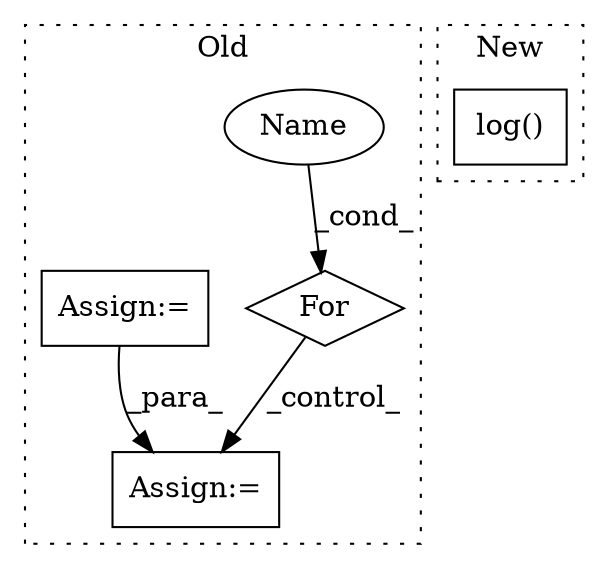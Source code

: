 digraph G {
subgraph cluster0 {
1 [label="For" a="107" s="1203,1235" l="4,10" shape="diamond"];
3 [label="Assign:=" a="68" s="1248" l="3" shape="box"];
4 [label="Name" a="87" s="1207" l="1" shape="ellipse"];
5 [label="Assign:=" a="68" s="794" l="3" shape="box"];
label = "Old";
style="dotted";
}
subgraph cluster1 {
2 [label="log()" a="75" s="401,459" l="9,1" shape="box"];
label = "New";
style="dotted";
}
1 -> 3 [label="_control_"];
4 -> 1 [label="_cond_"];
5 -> 3 [label="_para_"];
}